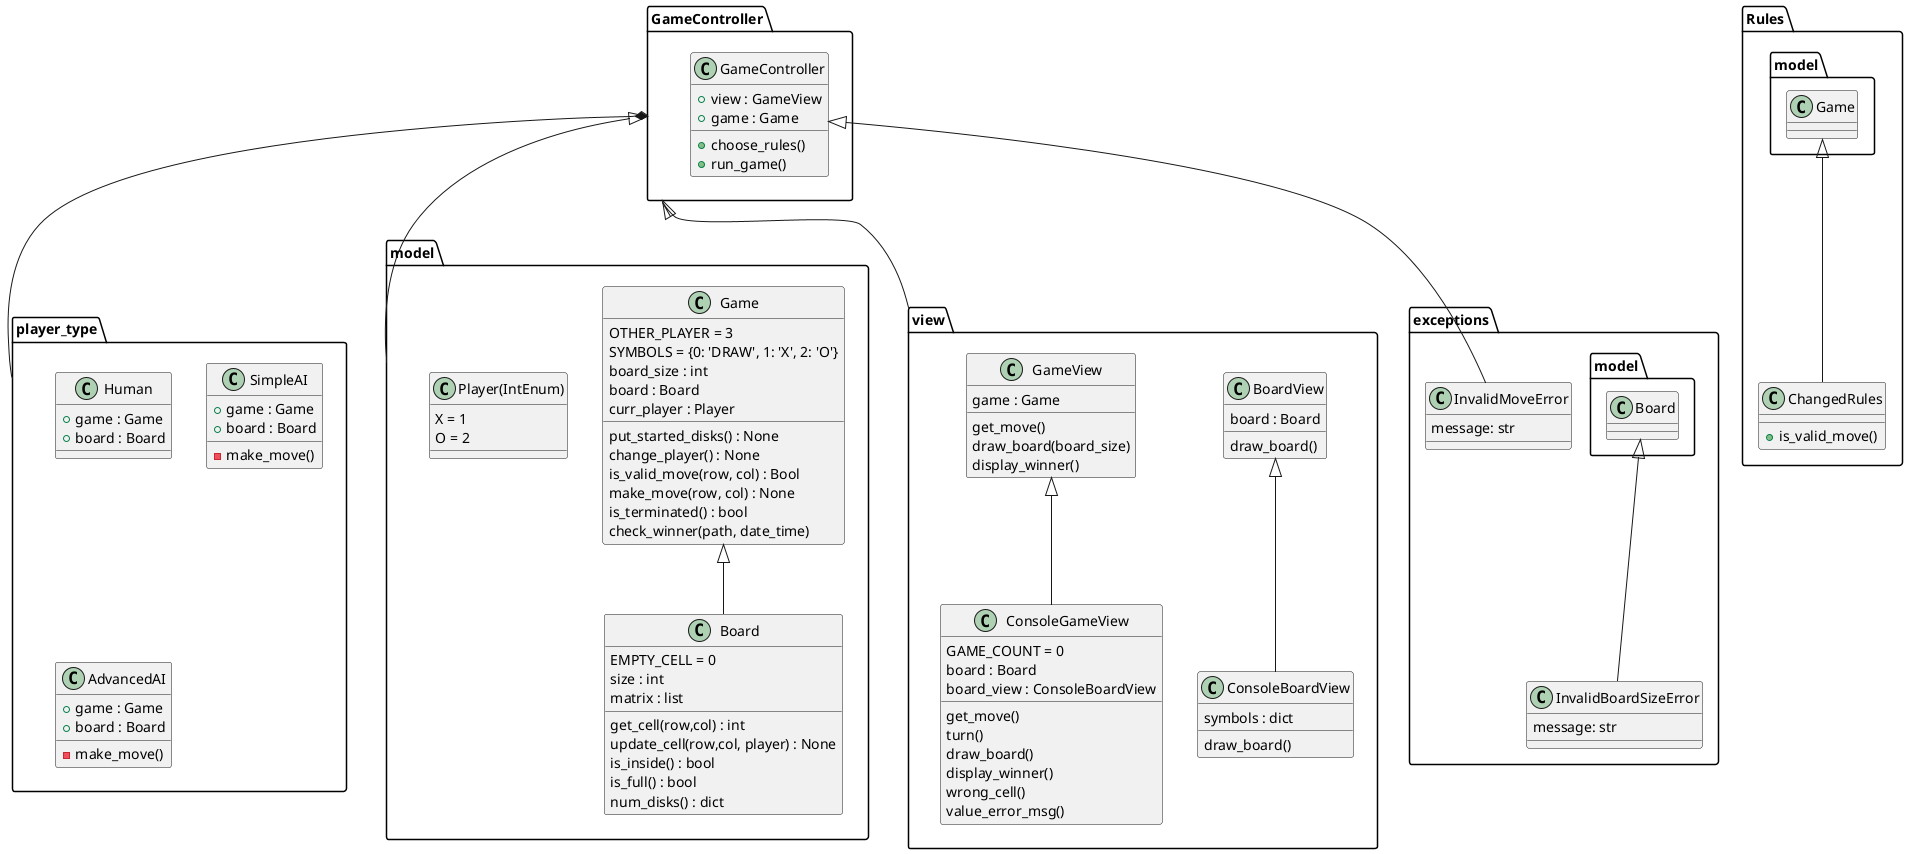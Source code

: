 @startuml Reversi Diagram
namespace GameController{
class GameController{
  +view : GameView
  +game : Game
  +choose_rules()
  +run_game()
  }
}
namespace exceptions{
class InvalidMoveError{
  message: str
}

class InvalidBoardSizeError{
  message: str
}
model.Board <|-- InvalidBoardSizeError
GameController.GameController <|-- InvalidMoveError
}

namespace player_type{
class Human{
  +game : Game
  +board : Board
}
class SimpleAI{
  +game : Game
  +board : Board
  -make_move()

}
class AdvancedAI{
  +game : Game
  +board : Board
  -make_move()

}
}
namespace Rules{
class ChangedRules{
  +is_valid_move()
}
model.Game <|-- ChangedRules
}

namespace model{
class Board{
  EMPTY_CELL = 0 
  size : int
  matrix : list 
  get_cell(row,col) : int
  update_cell(row,col, player) : None
  is_inside() : bool
  is_full() : bool
  num_disks() : dict
}
class Game{
  OTHER_PLAYER = 3
  SYMBOLS = {0: 'DRAW', 1: 'X', 2: 'O'}
  board_size : int
  board : Board
  curr_player : Player
  put_started_disks() : None
  change_player() : None
  is_valid_move(row, col) : Bool
  make_move(row, col) : None
  is_terminated() : bool
  check_winner(path, date_time)
}
class Player(IntEnum){
  X = 1
  O = 2
}
Game <|-- Board 
}
namespace view{
class BoardView{
  board : Board
  draw_board()
  }
class ConsoleBoardView{
  symbols : dict
  draw_board()
}
class GameView{
  game : Game
  get_move()
  draw_board(board_size)
  display_winner()
}
class ConsoleGameView{
  GAME_COUNT = 0
  board : Board
  board_view : ConsoleBoardView
  get_move()
  turn()
  draw_board()
  display_winner()
  wrong_cell()
  value_error_msg()
}
GameView <|-- ConsoleGameView
BoardView <|-- ConsoleBoardView
}
GameController <|-- view
GameController <|-- model
GameController *-- player_type

@enduml